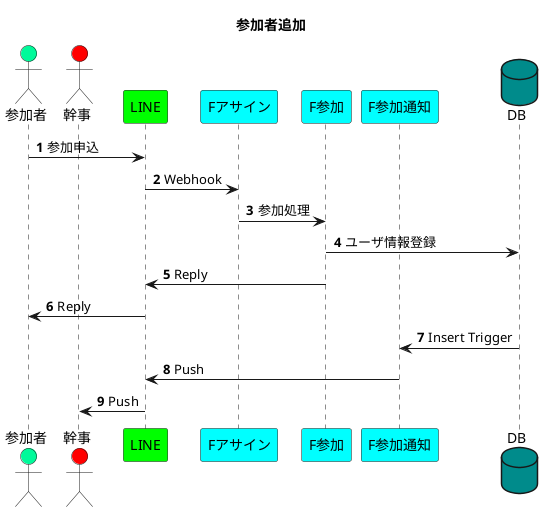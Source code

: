 @startuml

title 参加者追加

autonumber

actor 参加者 #MediumSpringGreen
actor 幹事 #Red
participant LINE #Lime
participant Fアサイン #Aqua
participant F参加 #Aqua
participant F参加通知 #Aqua
database DB #DarkCyan

参加者 -> LINE : 参加申込
LINE -> Fアサイン : Webhook
Fアサイン -> F参加 : 参加処理
F参加 -> DB : ユーザ情報登録
LINE <- F参加 : Reply
参加者 <- LINE : Reply

F参加通知 <- DB : Insert Trigger
LINE <- F参加通知 : Push
幹事 <- LINE : Push

@enduml